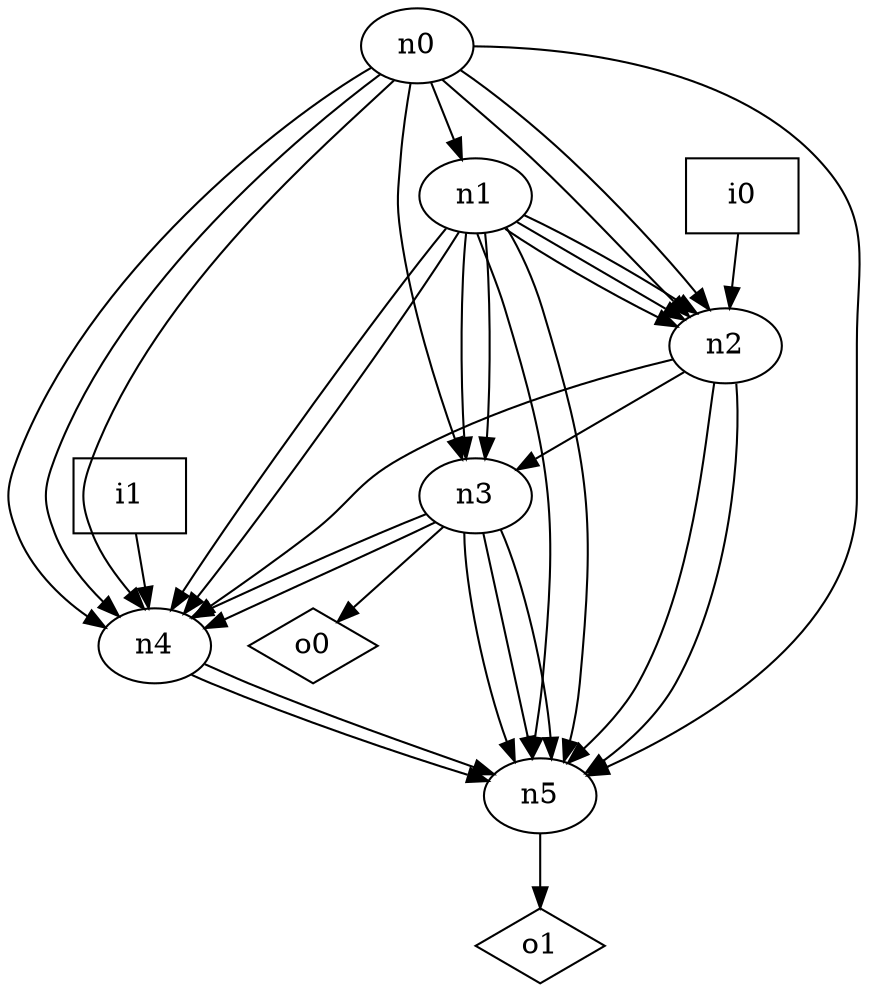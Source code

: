 digraph G {
n0 [label="n0"];
n1 [label="n1"];
n2 [label="n2"];
n3 [label="n3"];
n4 [label="n4"];
n5 [label="n5"];
n6 [label="i0",shape="box"];
n7 [label="i1",shape="box"];
n8 [label="o0",shape="diamond"];
n9 [label="o1",shape="diamond"];
n0 -> n1
n0 -> n2
n0 -> n2
n0 -> n3
n0 -> n4
n0 -> n4
n0 -> n4
n0 -> n5
n1 -> n2
n1 -> n2
n1 -> n2
n1 -> n3
n1 -> n3
n1 -> n4
n1 -> n4
n1 -> n5
n1 -> n5
n2 -> n3
n2 -> n4
n2 -> n5
n2 -> n5
n3 -> n4
n3 -> n4
n3 -> n5
n3 -> n5
n3 -> n5
n3 -> n8
n4 -> n5
n4 -> n5
n5 -> n9
n6 -> n2
n7 -> n4
}